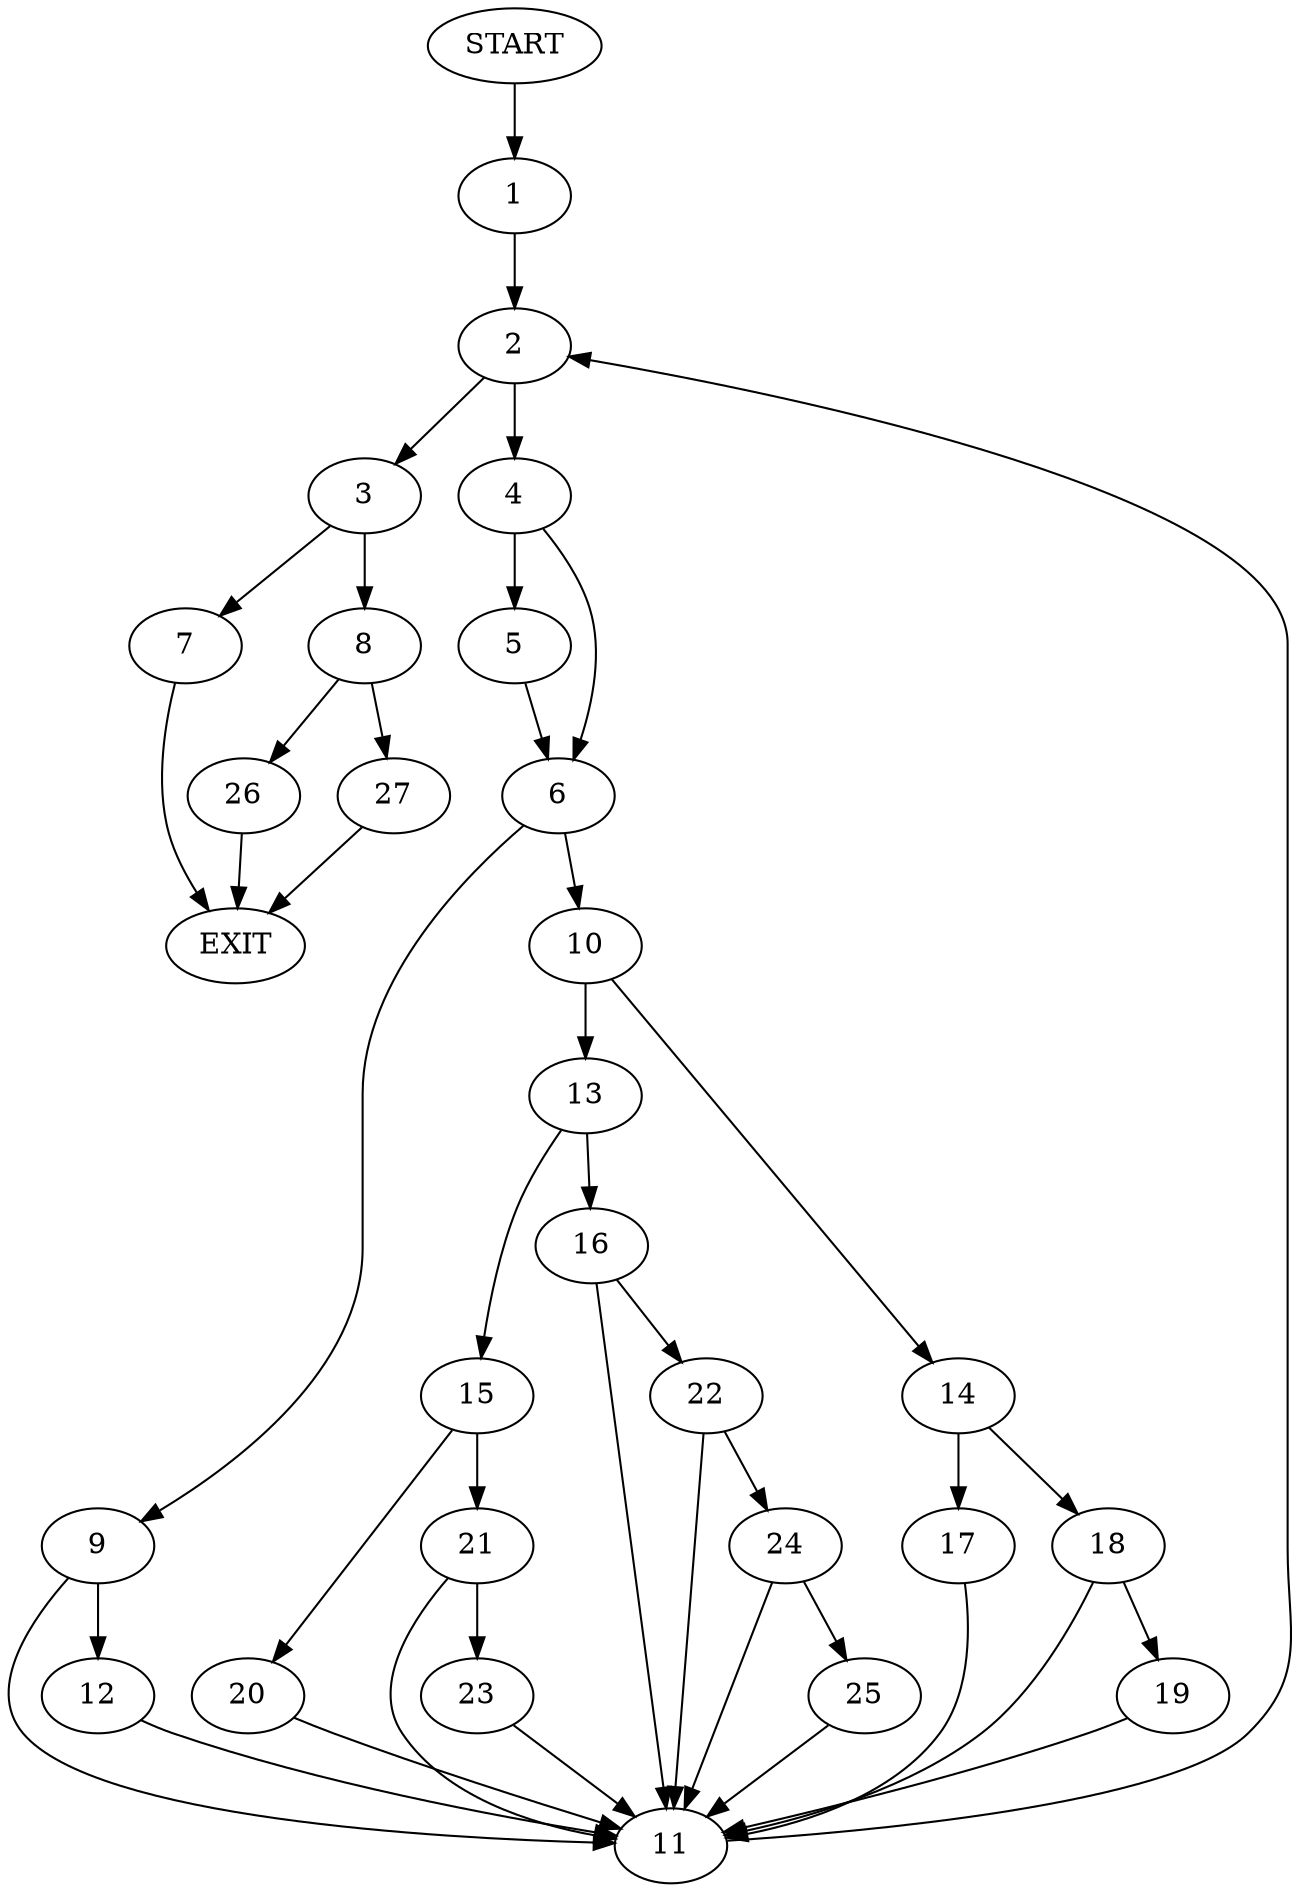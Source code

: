 digraph {
0 [label="START"]
28 [label="EXIT"]
0 -> 1
1 -> 2
2 -> 3
2 -> 4
4 -> 5
4 -> 6
3 -> 7
3 -> 8
6 -> 9
6 -> 10
5 -> 6
9 -> 11
9 -> 12
10 -> 13
10 -> 14
11 -> 2
12 -> 11
13 -> 15
13 -> 16
14 -> 17
14 -> 18
18 -> 19
18 -> 11
17 -> 11
19 -> 11
15 -> 20
15 -> 21
16 -> 11
16 -> 22
20 -> 11
21 -> 11
21 -> 23
23 -> 11
22 -> 24
22 -> 11
24 -> 11
24 -> 25
25 -> 11
7 -> 28
8 -> 26
8 -> 27
27 -> 28
26 -> 28
}
